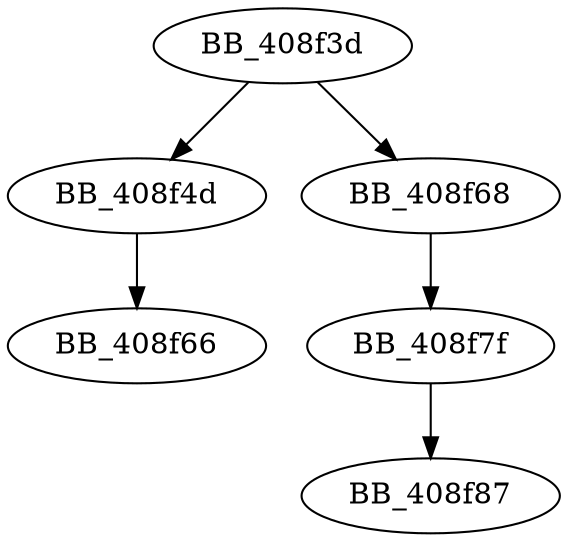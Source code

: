 DiGraph ___crtLCMapStringEx{
BB_408f3d->BB_408f4d
BB_408f3d->BB_408f68
BB_408f4d->BB_408f66
BB_408f68->BB_408f7f
BB_408f7f->BB_408f87
}
